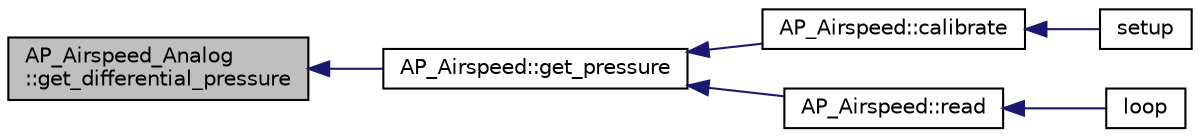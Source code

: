 digraph "AP_Airspeed_Analog::get_differential_pressure"
{
 // INTERACTIVE_SVG=YES
  edge [fontname="Helvetica",fontsize="10",labelfontname="Helvetica",labelfontsize="10"];
  node [fontname="Helvetica",fontsize="10",shape=record];
  rankdir="LR";
  Node1 [label="AP_Airspeed_Analog\l::get_differential_pressure",height=0.2,width=0.4,color="black", fillcolor="grey75", style="filled" fontcolor="black"];
  Node1 -> Node2 [dir="back",color="midnightblue",fontsize="10",style="solid",fontname="Helvetica"];
  Node2 [label="AP_Airspeed::get_pressure",height=0.2,width=0.4,color="black", fillcolor="white", style="filled",URL="$classAP__Airspeed.html#a2d265701a127bd336882e930cb996e86"];
  Node2 -> Node3 [dir="back",color="midnightblue",fontsize="10",style="solid",fontname="Helvetica"];
  Node3 [label="AP_Airspeed::calibrate",height=0.2,width=0.4,color="black", fillcolor="white", style="filled",URL="$classAP__Airspeed.html#afb7c91590b3efc00ee2d72cc6bcc856f"];
  Node3 -> Node4 [dir="back",color="midnightblue",fontsize="10",style="solid",fontname="Helvetica"];
  Node4 [label="setup",height=0.2,width=0.4,color="black", fillcolor="white", style="filled",URL="$Airspeed_8pde.html#a4fc01d736fe50cf5b977f755b675f11d"];
  Node2 -> Node5 [dir="back",color="midnightblue",fontsize="10",style="solid",fontname="Helvetica"];
  Node5 [label="AP_Airspeed::read",height=0.2,width=0.4,color="black", fillcolor="white", style="filled",URL="$classAP__Airspeed.html#af713d23fce3c9a5e78e043d4e3b2d012"];
  Node5 -> Node6 [dir="back",color="midnightblue",fontsize="10",style="solid",fontname="Helvetica"];
  Node6 [label="loop",height=0.2,width=0.4,color="black", fillcolor="white", style="filled",URL="$Airspeed_8pde.html#a0b33edabd7f1c4e4a0bf32c67269be2f"];
}
